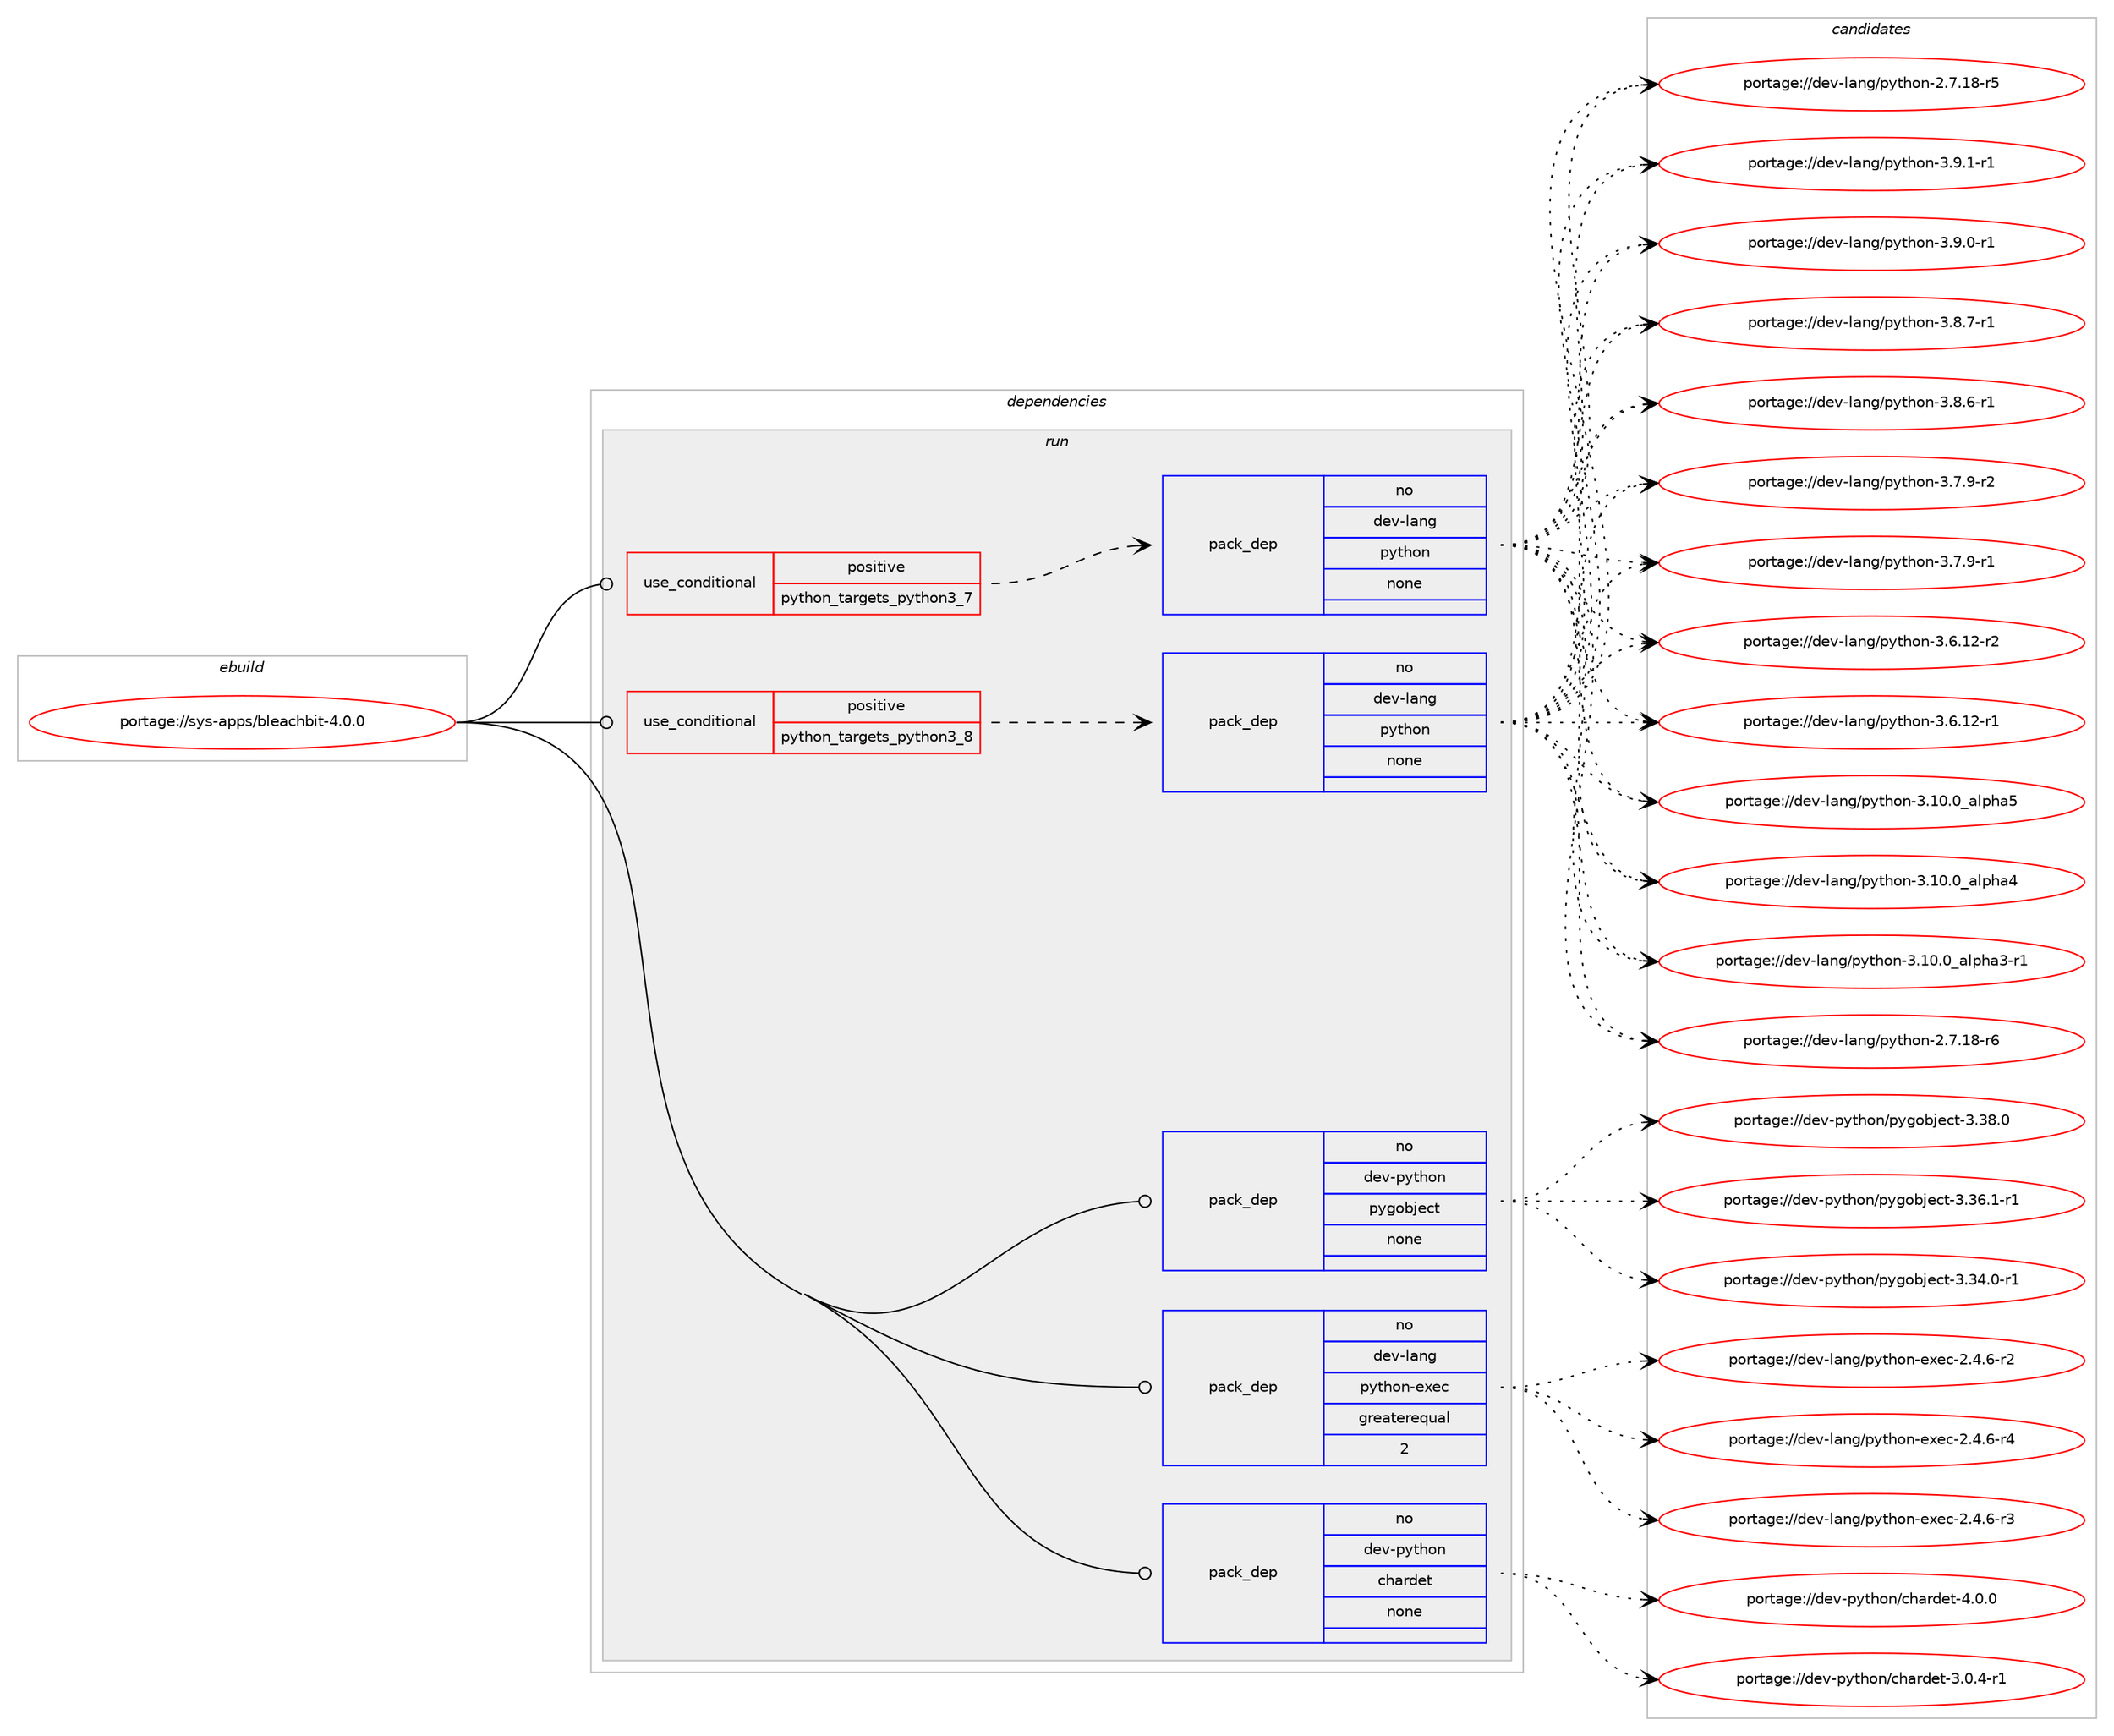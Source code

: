 digraph prolog {

# *************
# Graph options
# *************

newrank=true;
concentrate=true;
compound=true;
graph [rankdir=LR,fontname=Helvetica,fontsize=10,ranksep=1.5];#, ranksep=2.5, nodesep=0.2];
edge  [arrowhead=vee];
node  [fontname=Helvetica,fontsize=10];

# **********
# The ebuild
# **********

subgraph cluster_leftcol {
color=gray;
label=<<i>ebuild</i>>;
id [label="portage://sys-apps/bleachbit-4.0.0", color=red, width=4, href="../sys-apps/bleachbit-4.0.0.svg"];
}

# ****************
# The dependencies
# ****************

subgraph cluster_midcol {
color=gray;
label=<<i>dependencies</i>>;
subgraph cluster_compile {
fillcolor="#eeeeee";
style=filled;
label=<<i>compile</i>>;
}
subgraph cluster_compileandrun {
fillcolor="#eeeeee";
style=filled;
label=<<i>compile and run</i>>;
}
subgraph cluster_run {
fillcolor="#eeeeee";
style=filled;
label=<<i>run</i>>;
subgraph cond4391 {
dependency14388 [label=<<TABLE BORDER="0" CELLBORDER="1" CELLSPACING="0" CELLPADDING="4"><TR><TD ROWSPAN="3" CELLPADDING="10">use_conditional</TD></TR><TR><TD>positive</TD></TR><TR><TD>python_targets_python3_7</TD></TR></TABLE>>, shape=none, color=red];
subgraph pack9884 {
dependency14389 [label=<<TABLE BORDER="0" CELLBORDER="1" CELLSPACING="0" CELLPADDING="4" WIDTH="220"><TR><TD ROWSPAN="6" CELLPADDING="30">pack_dep</TD></TR><TR><TD WIDTH="110">no</TD></TR><TR><TD>dev-lang</TD></TR><TR><TD>python</TD></TR><TR><TD>none</TD></TR><TR><TD></TD></TR></TABLE>>, shape=none, color=blue];
}
dependency14388:e -> dependency14389:w [weight=20,style="dashed",arrowhead="vee"];
}
id:e -> dependency14388:w [weight=20,style="solid",arrowhead="odot"];
subgraph cond4392 {
dependency14390 [label=<<TABLE BORDER="0" CELLBORDER="1" CELLSPACING="0" CELLPADDING="4"><TR><TD ROWSPAN="3" CELLPADDING="10">use_conditional</TD></TR><TR><TD>positive</TD></TR><TR><TD>python_targets_python3_8</TD></TR></TABLE>>, shape=none, color=red];
subgraph pack9885 {
dependency14391 [label=<<TABLE BORDER="0" CELLBORDER="1" CELLSPACING="0" CELLPADDING="4" WIDTH="220"><TR><TD ROWSPAN="6" CELLPADDING="30">pack_dep</TD></TR><TR><TD WIDTH="110">no</TD></TR><TR><TD>dev-lang</TD></TR><TR><TD>python</TD></TR><TR><TD>none</TD></TR><TR><TD></TD></TR></TABLE>>, shape=none, color=blue];
}
dependency14390:e -> dependency14391:w [weight=20,style="dashed",arrowhead="vee"];
}
id:e -> dependency14390:w [weight=20,style="solid",arrowhead="odot"];
subgraph pack9886 {
dependency14392 [label=<<TABLE BORDER="0" CELLBORDER="1" CELLSPACING="0" CELLPADDING="4" WIDTH="220"><TR><TD ROWSPAN="6" CELLPADDING="30">pack_dep</TD></TR><TR><TD WIDTH="110">no</TD></TR><TR><TD>dev-lang</TD></TR><TR><TD>python-exec</TD></TR><TR><TD>greaterequal</TD></TR><TR><TD>2</TD></TR></TABLE>>, shape=none, color=blue];
}
id:e -> dependency14392:w [weight=20,style="solid",arrowhead="odot"];
subgraph pack9887 {
dependency14393 [label=<<TABLE BORDER="0" CELLBORDER="1" CELLSPACING="0" CELLPADDING="4" WIDTH="220"><TR><TD ROWSPAN="6" CELLPADDING="30">pack_dep</TD></TR><TR><TD WIDTH="110">no</TD></TR><TR><TD>dev-python</TD></TR><TR><TD>chardet</TD></TR><TR><TD>none</TD></TR><TR><TD></TD></TR></TABLE>>, shape=none, color=blue];
}
id:e -> dependency14393:w [weight=20,style="solid",arrowhead="odot"];
subgraph pack9888 {
dependency14394 [label=<<TABLE BORDER="0" CELLBORDER="1" CELLSPACING="0" CELLPADDING="4" WIDTH="220"><TR><TD ROWSPAN="6" CELLPADDING="30">pack_dep</TD></TR><TR><TD WIDTH="110">no</TD></TR><TR><TD>dev-python</TD></TR><TR><TD>pygobject</TD></TR><TR><TD>none</TD></TR><TR><TD></TD></TR></TABLE>>, shape=none, color=blue];
}
id:e -> dependency14394:w [weight=20,style="solid",arrowhead="odot"];
}
}

# **************
# The candidates
# **************

subgraph cluster_choices {
rank=same;
color=gray;
label=<<i>candidates</i>>;

subgraph choice9884 {
color=black;
nodesep=1;
choice1001011184510897110103471121211161041111104551465746494511449 [label="portage://dev-lang/python-3.9.1-r1", color=red, width=4,href="../dev-lang/python-3.9.1-r1.svg"];
choice1001011184510897110103471121211161041111104551465746484511449 [label="portage://dev-lang/python-3.9.0-r1", color=red, width=4,href="../dev-lang/python-3.9.0-r1.svg"];
choice1001011184510897110103471121211161041111104551465646554511449 [label="portage://dev-lang/python-3.8.7-r1", color=red, width=4,href="../dev-lang/python-3.8.7-r1.svg"];
choice1001011184510897110103471121211161041111104551465646544511449 [label="portage://dev-lang/python-3.8.6-r1", color=red, width=4,href="../dev-lang/python-3.8.6-r1.svg"];
choice1001011184510897110103471121211161041111104551465546574511450 [label="portage://dev-lang/python-3.7.9-r2", color=red, width=4,href="../dev-lang/python-3.7.9-r2.svg"];
choice1001011184510897110103471121211161041111104551465546574511449 [label="portage://dev-lang/python-3.7.9-r1", color=red, width=4,href="../dev-lang/python-3.7.9-r1.svg"];
choice100101118451089711010347112121116104111110455146544649504511450 [label="portage://dev-lang/python-3.6.12-r2", color=red, width=4,href="../dev-lang/python-3.6.12-r2.svg"];
choice100101118451089711010347112121116104111110455146544649504511449 [label="portage://dev-lang/python-3.6.12-r1", color=red, width=4,href="../dev-lang/python-3.6.12-r1.svg"];
choice1001011184510897110103471121211161041111104551464948464895971081121049753 [label="portage://dev-lang/python-3.10.0_alpha5", color=red, width=4,href="../dev-lang/python-3.10.0_alpha5.svg"];
choice1001011184510897110103471121211161041111104551464948464895971081121049752 [label="portage://dev-lang/python-3.10.0_alpha4", color=red, width=4,href="../dev-lang/python-3.10.0_alpha4.svg"];
choice10010111845108971101034711212111610411111045514649484648959710811210497514511449 [label="portage://dev-lang/python-3.10.0_alpha3-r1", color=red, width=4,href="../dev-lang/python-3.10.0_alpha3-r1.svg"];
choice100101118451089711010347112121116104111110455046554649564511454 [label="portage://dev-lang/python-2.7.18-r6", color=red, width=4,href="../dev-lang/python-2.7.18-r6.svg"];
choice100101118451089711010347112121116104111110455046554649564511453 [label="portage://dev-lang/python-2.7.18-r5", color=red, width=4,href="../dev-lang/python-2.7.18-r5.svg"];
dependency14389:e -> choice1001011184510897110103471121211161041111104551465746494511449:w [style=dotted,weight="100"];
dependency14389:e -> choice1001011184510897110103471121211161041111104551465746484511449:w [style=dotted,weight="100"];
dependency14389:e -> choice1001011184510897110103471121211161041111104551465646554511449:w [style=dotted,weight="100"];
dependency14389:e -> choice1001011184510897110103471121211161041111104551465646544511449:w [style=dotted,weight="100"];
dependency14389:e -> choice1001011184510897110103471121211161041111104551465546574511450:w [style=dotted,weight="100"];
dependency14389:e -> choice1001011184510897110103471121211161041111104551465546574511449:w [style=dotted,weight="100"];
dependency14389:e -> choice100101118451089711010347112121116104111110455146544649504511450:w [style=dotted,weight="100"];
dependency14389:e -> choice100101118451089711010347112121116104111110455146544649504511449:w [style=dotted,weight="100"];
dependency14389:e -> choice1001011184510897110103471121211161041111104551464948464895971081121049753:w [style=dotted,weight="100"];
dependency14389:e -> choice1001011184510897110103471121211161041111104551464948464895971081121049752:w [style=dotted,weight="100"];
dependency14389:e -> choice10010111845108971101034711212111610411111045514649484648959710811210497514511449:w [style=dotted,weight="100"];
dependency14389:e -> choice100101118451089711010347112121116104111110455046554649564511454:w [style=dotted,weight="100"];
dependency14389:e -> choice100101118451089711010347112121116104111110455046554649564511453:w [style=dotted,weight="100"];
}
subgraph choice9885 {
color=black;
nodesep=1;
choice1001011184510897110103471121211161041111104551465746494511449 [label="portage://dev-lang/python-3.9.1-r1", color=red, width=4,href="../dev-lang/python-3.9.1-r1.svg"];
choice1001011184510897110103471121211161041111104551465746484511449 [label="portage://dev-lang/python-3.9.0-r1", color=red, width=4,href="../dev-lang/python-3.9.0-r1.svg"];
choice1001011184510897110103471121211161041111104551465646554511449 [label="portage://dev-lang/python-3.8.7-r1", color=red, width=4,href="../dev-lang/python-3.8.7-r1.svg"];
choice1001011184510897110103471121211161041111104551465646544511449 [label="portage://dev-lang/python-3.8.6-r1", color=red, width=4,href="../dev-lang/python-3.8.6-r1.svg"];
choice1001011184510897110103471121211161041111104551465546574511450 [label="portage://dev-lang/python-3.7.9-r2", color=red, width=4,href="../dev-lang/python-3.7.9-r2.svg"];
choice1001011184510897110103471121211161041111104551465546574511449 [label="portage://dev-lang/python-3.7.9-r1", color=red, width=4,href="../dev-lang/python-3.7.9-r1.svg"];
choice100101118451089711010347112121116104111110455146544649504511450 [label="portage://dev-lang/python-3.6.12-r2", color=red, width=4,href="../dev-lang/python-3.6.12-r2.svg"];
choice100101118451089711010347112121116104111110455146544649504511449 [label="portage://dev-lang/python-3.6.12-r1", color=red, width=4,href="../dev-lang/python-3.6.12-r1.svg"];
choice1001011184510897110103471121211161041111104551464948464895971081121049753 [label="portage://dev-lang/python-3.10.0_alpha5", color=red, width=4,href="../dev-lang/python-3.10.0_alpha5.svg"];
choice1001011184510897110103471121211161041111104551464948464895971081121049752 [label="portage://dev-lang/python-3.10.0_alpha4", color=red, width=4,href="../dev-lang/python-3.10.0_alpha4.svg"];
choice10010111845108971101034711212111610411111045514649484648959710811210497514511449 [label="portage://dev-lang/python-3.10.0_alpha3-r1", color=red, width=4,href="../dev-lang/python-3.10.0_alpha3-r1.svg"];
choice100101118451089711010347112121116104111110455046554649564511454 [label="portage://dev-lang/python-2.7.18-r6", color=red, width=4,href="../dev-lang/python-2.7.18-r6.svg"];
choice100101118451089711010347112121116104111110455046554649564511453 [label="portage://dev-lang/python-2.7.18-r5", color=red, width=4,href="../dev-lang/python-2.7.18-r5.svg"];
dependency14391:e -> choice1001011184510897110103471121211161041111104551465746494511449:w [style=dotted,weight="100"];
dependency14391:e -> choice1001011184510897110103471121211161041111104551465746484511449:w [style=dotted,weight="100"];
dependency14391:e -> choice1001011184510897110103471121211161041111104551465646554511449:w [style=dotted,weight="100"];
dependency14391:e -> choice1001011184510897110103471121211161041111104551465646544511449:w [style=dotted,weight="100"];
dependency14391:e -> choice1001011184510897110103471121211161041111104551465546574511450:w [style=dotted,weight="100"];
dependency14391:e -> choice1001011184510897110103471121211161041111104551465546574511449:w [style=dotted,weight="100"];
dependency14391:e -> choice100101118451089711010347112121116104111110455146544649504511450:w [style=dotted,weight="100"];
dependency14391:e -> choice100101118451089711010347112121116104111110455146544649504511449:w [style=dotted,weight="100"];
dependency14391:e -> choice1001011184510897110103471121211161041111104551464948464895971081121049753:w [style=dotted,weight="100"];
dependency14391:e -> choice1001011184510897110103471121211161041111104551464948464895971081121049752:w [style=dotted,weight="100"];
dependency14391:e -> choice10010111845108971101034711212111610411111045514649484648959710811210497514511449:w [style=dotted,weight="100"];
dependency14391:e -> choice100101118451089711010347112121116104111110455046554649564511454:w [style=dotted,weight="100"];
dependency14391:e -> choice100101118451089711010347112121116104111110455046554649564511453:w [style=dotted,weight="100"];
}
subgraph choice9886 {
color=black;
nodesep=1;
choice10010111845108971101034711212111610411111045101120101994550465246544511452 [label="portage://dev-lang/python-exec-2.4.6-r4", color=red, width=4,href="../dev-lang/python-exec-2.4.6-r4.svg"];
choice10010111845108971101034711212111610411111045101120101994550465246544511451 [label="portage://dev-lang/python-exec-2.4.6-r3", color=red, width=4,href="../dev-lang/python-exec-2.4.6-r3.svg"];
choice10010111845108971101034711212111610411111045101120101994550465246544511450 [label="portage://dev-lang/python-exec-2.4.6-r2", color=red, width=4,href="../dev-lang/python-exec-2.4.6-r2.svg"];
dependency14392:e -> choice10010111845108971101034711212111610411111045101120101994550465246544511452:w [style=dotted,weight="100"];
dependency14392:e -> choice10010111845108971101034711212111610411111045101120101994550465246544511451:w [style=dotted,weight="100"];
dependency14392:e -> choice10010111845108971101034711212111610411111045101120101994550465246544511450:w [style=dotted,weight="100"];
}
subgraph choice9887 {
color=black;
nodesep=1;
choice10010111845112121116104111110479910497114100101116455246484648 [label="portage://dev-python/chardet-4.0.0", color=red, width=4,href="../dev-python/chardet-4.0.0.svg"];
choice100101118451121211161041111104799104971141001011164551464846524511449 [label="portage://dev-python/chardet-3.0.4-r1", color=red, width=4,href="../dev-python/chardet-3.0.4-r1.svg"];
dependency14393:e -> choice10010111845112121116104111110479910497114100101116455246484648:w [style=dotted,weight="100"];
dependency14393:e -> choice100101118451121211161041111104799104971141001011164551464846524511449:w [style=dotted,weight="100"];
}
subgraph choice9888 {
color=black;
nodesep=1;
choice1001011184511212111610411111047112121103111981061019911645514651564648 [label="portage://dev-python/pygobject-3.38.0", color=red, width=4,href="../dev-python/pygobject-3.38.0.svg"];
choice10010111845112121116104111110471121211031119810610199116455146515446494511449 [label="portage://dev-python/pygobject-3.36.1-r1", color=red, width=4,href="../dev-python/pygobject-3.36.1-r1.svg"];
choice10010111845112121116104111110471121211031119810610199116455146515246484511449 [label="portage://dev-python/pygobject-3.34.0-r1", color=red, width=4,href="../dev-python/pygobject-3.34.0-r1.svg"];
dependency14394:e -> choice1001011184511212111610411111047112121103111981061019911645514651564648:w [style=dotted,weight="100"];
dependency14394:e -> choice10010111845112121116104111110471121211031119810610199116455146515446494511449:w [style=dotted,weight="100"];
dependency14394:e -> choice10010111845112121116104111110471121211031119810610199116455146515246484511449:w [style=dotted,weight="100"];
}
}

}
